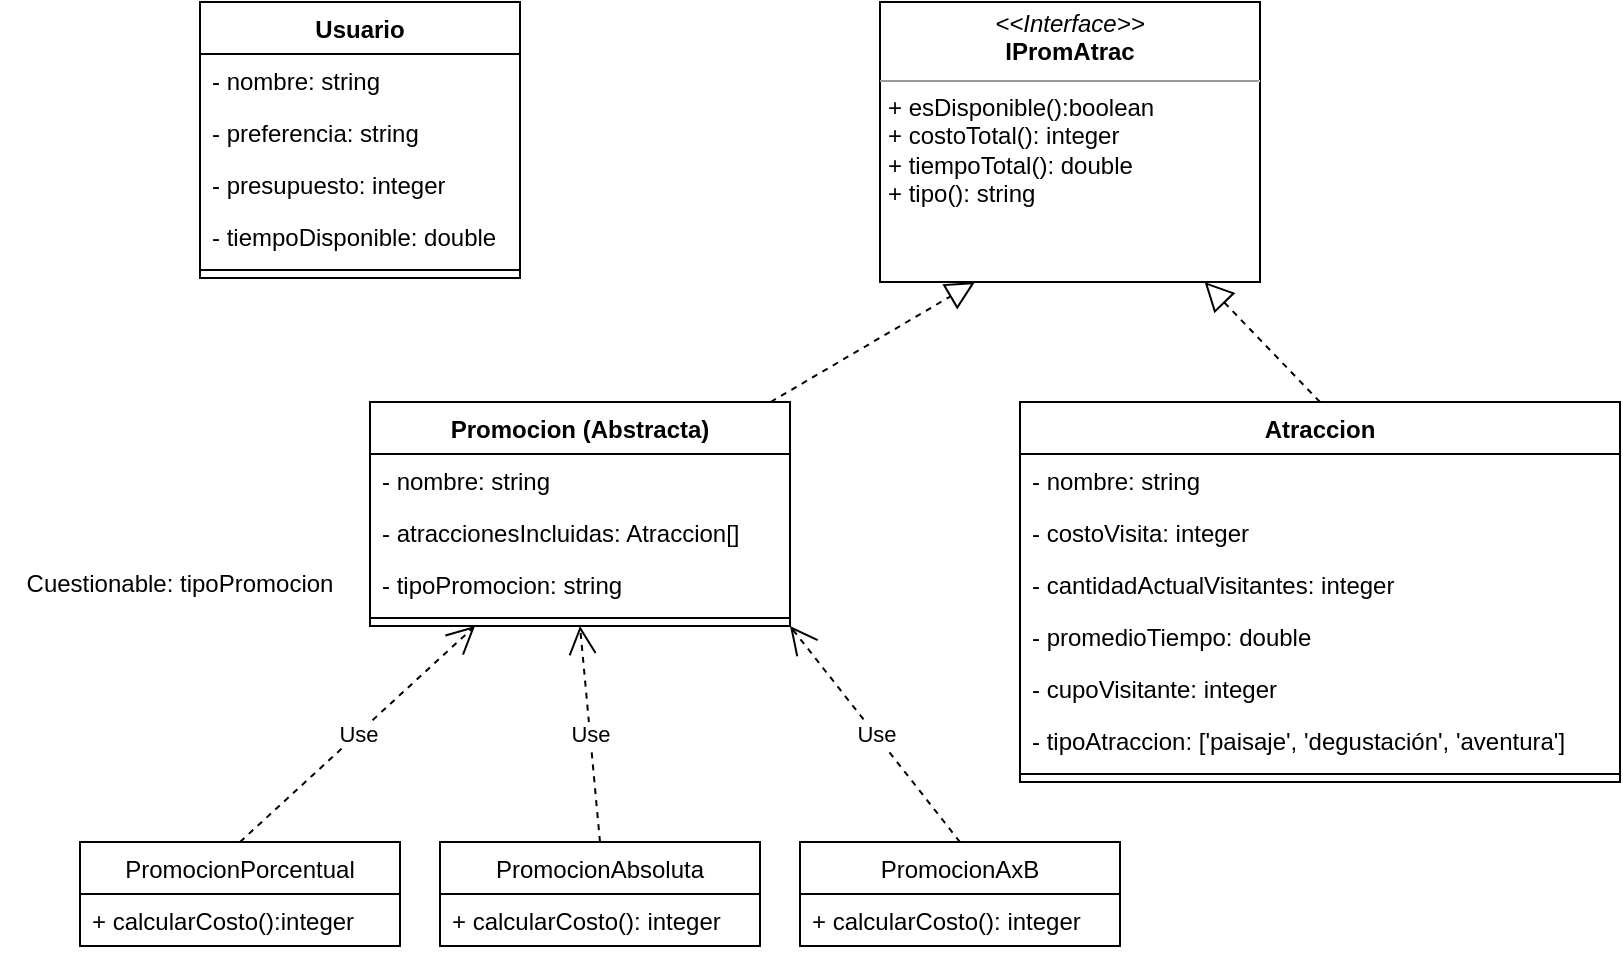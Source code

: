 <mxfile version="13.9.2" type="device"><diagram name="Page-1" id="e7e014a7-5840-1c2e-5031-d8a46d1fe8dd"><mxGraphModel dx="868" dy="482" grid="1" gridSize="10" guides="1" tooltips="1" connect="1" arrows="1" fold="1" page="1" pageScale="1" pageWidth="1169" pageHeight="826" background="#ffffff" math="0" shadow="0"><root><mxCell id="0"/><mxCell id="1" parent="0"/><mxCell id="nW7Qyi-XuOx1G2LHs4Q6-41" value="Usuario" style="swimlane;fontStyle=1;align=center;verticalAlign=top;childLayout=stackLayout;horizontal=1;startSize=26;horizontalStack=0;resizeParent=1;resizeParentMax=0;resizeLast=0;collapsible=1;marginBottom=0;" vertex="1" parent="1"><mxGeometry x="100" y="60" width="160" height="138" as="geometry"/></mxCell><mxCell id="nW7Qyi-XuOx1G2LHs4Q6-42" value="- nombre: string" style="text;strokeColor=none;fillColor=none;align=left;verticalAlign=top;spacingLeft=4;spacingRight=4;overflow=hidden;rotatable=0;points=[[0,0.5],[1,0.5]];portConstraint=eastwest;" vertex="1" parent="nW7Qyi-XuOx1G2LHs4Q6-41"><mxGeometry y="26" width="160" height="26" as="geometry"/></mxCell><mxCell id="nW7Qyi-XuOx1G2LHs4Q6-53" value="- preferencia: string" style="text;strokeColor=none;fillColor=none;align=left;verticalAlign=top;spacingLeft=4;spacingRight=4;overflow=hidden;rotatable=0;points=[[0,0.5],[1,0.5]];portConstraint=eastwest;" vertex="1" parent="nW7Qyi-XuOx1G2LHs4Q6-41"><mxGeometry y="52" width="160" height="26" as="geometry"/></mxCell><mxCell id="nW7Qyi-XuOx1G2LHs4Q6-54" value="- presupuesto: integer" style="text;strokeColor=none;fillColor=none;align=left;verticalAlign=top;spacingLeft=4;spacingRight=4;overflow=hidden;rotatable=0;points=[[0,0.5],[1,0.5]];portConstraint=eastwest;" vertex="1" parent="nW7Qyi-XuOx1G2LHs4Q6-41"><mxGeometry y="78" width="160" height="26" as="geometry"/></mxCell><mxCell id="nW7Qyi-XuOx1G2LHs4Q6-55" value="- tiempoDisponible: double" style="text;strokeColor=none;fillColor=none;align=left;verticalAlign=top;spacingLeft=4;spacingRight=4;overflow=hidden;rotatable=0;points=[[0,0.5],[1,0.5]];portConstraint=eastwest;" vertex="1" parent="nW7Qyi-XuOx1G2LHs4Q6-41"><mxGeometry y="104" width="160" height="26" as="geometry"/></mxCell><mxCell id="nW7Qyi-XuOx1G2LHs4Q6-43" value="" style="line;strokeWidth=1;fillColor=none;align=left;verticalAlign=middle;spacingTop=-1;spacingLeft=3;spacingRight=3;rotatable=0;labelPosition=right;points=[];portConstraint=eastwest;" vertex="1" parent="nW7Qyi-XuOx1G2LHs4Q6-41"><mxGeometry y="130" width="160" height="8" as="geometry"/></mxCell><mxCell id="nW7Qyi-XuOx1G2LHs4Q6-45" value="Promocion (Abstracta)" style="swimlane;fontStyle=1;align=center;verticalAlign=top;childLayout=stackLayout;horizontal=1;startSize=26;horizontalStack=0;resizeParent=1;resizeParentMax=0;resizeLast=0;collapsible=1;marginBottom=0;" vertex="1" parent="1"><mxGeometry x="185" y="260" width="210" height="112" as="geometry"/></mxCell><mxCell id="nW7Qyi-XuOx1G2LHs4Q6-46" value="- nombre: string" style="text;strokeColor=none;fillColor=none;align=left;verticalAlign=top;spacingLeft=4;spacingRight=4;overflow=hidden;rotatable=0;points=[[0,0.5],[1,0.5]];portConstraint=eastwest;" vertex="1" parent="nW7Qyi-XuOx1G2LHs4Q6-45"><mxGeometry y="26" width="210" height="26" as="geometry"/></mxCell><mxCell id="nW7Qyi-XuOx1G2LHs4Q6-61" value="- atraccionesIncluidas: Atraccion[]" style="text;strokeColor=none;fillColor=none;align=left;verticalAlign=top;spacingLeft=4;spacingRight=4;overflow=hidden;rotatable=0;points=[[0,0.5],[1,0.5]];portConstraint=eastwest;" vertex="1" parent="nW7Qyi-XuOx1G2LHs4Q6-45"><mxGeometry y="52" width="210" height="26" as="geometry"/></mxCell><mxCell id="nW7Qyi-XuOx1G2LHs4Q6-79" value="- tipoPromocion: string" style="text;strokeColor=none;fillColor=none;align=left;verticalAlign=top;spacingLeft=4;spacingRight=4;overflow=hidden;rotatable=0;points=[[0,0.5],[1,0.5]];portConstraint=eastwest;" vertex="1" parent="nW7Qyi-XuOx1G2LHs4Q6-45"><mxGeometry y="78" width="210" height="26" as="geometry"/></mxCell><mxCell id="nW7Qyi-XuOx1G2LHs4Q6-47" value="" style="line;strokeWidth=1;fillColor=none;align=left;verticalAlign=middle;spacingTop=-1;spacingLeft=3;spacingRight=3;rotatable=0;labelPosition=right;points=[];portConstraint=eastwest;" vertex="1" parent="nW7Qyi-XuOx1G2LHs4Q6-45"><mxGeometry y="104" width="210" height="8" as="geometry"/></mxCell><mxCell id="nW7Qyi-XuOx1G2LHs4Q6-49" value="Atraccion" style="swimlane;fontStyle=1;align=center;verticalAlign=top;childLayout=stackLayout;horizontal=1;startSize=26;horizontalStack=0;resizeParent=1;resizeParentMax=0;resizeLast=0;collapsible=1;marginBottom=0;" vertex="1" parent="1"><mxGeometry x="510" y="260" width="300" height="190" as="geometry"/></mxCell><mxCell id="nW7Qyi-XuOx1G2LHs4Q6-50" value="- nombre: string" style="text;strokeColor=none;fillColor=none;align=left;verticalAlign=top;spacingLeft=4;spacingRight=4;overflow=hidden;rotatable=0;points=[[0,0.5],[1,0.5]];portConstraint=eastwest;" vertex="1" parent="nW7Qyi-XuOx1G2LHs4Q6-49"><mxGeometry y="26" width="300" height="26" as="geometry"/></mxCell><mxCell id="nW7Qyi-XuOx1G2LHs4Q6-56" value="- costoVisita: integer" style="text;strokeColor=none;fillColor=none;align=left;verticalAlign=top;spacingLeft=4;spacingRight=4;overflow=hidden;rotatable=0;points=[[0,0.5],[1,0.5]];portConstraint=eastwest;" vertex="1" parent="nW7Qyi-XuOx1G2LHs4Q6-49"><mxGeometry y="52" width="300" height="26" as="geometry"/></mxCell><mxCell id="nW7Qyi-XuOx1G2LHs4Q6-84" value="- cantidadActualVisitantes: integer" style="text;strokeColor=none;fillColor=none;align=left;verticalAlign=top;spacingLeft=4;spacingRight=4;overflow=hidden;rotatable=0;points=[[0,0.5],[1,0.5]];portConstraint=eastwest;" vertex="1" parent="nW7Qyi-XuOx1G2LHs4Q6-49"><mxGeometry y="78" width="300" height="26" as="geometry"/></mxCell><mxCell id="nW7Qyi-XuOx1G2LHs4Q6-57" value="- promedioTiempo: double" style="text;strokeColor=none;fillColor=none;align=left;verticalAlign=top;spacingLeft=4;spacingRight=4;overflow=hidden;rotatable=0;points=[[0,0.5],[1,0.5]];portConstraint=eastwest;" vertex="1" parent="nW7Qyi-XuOx1G2LHs4Q6-49"><mxGeometry y="104" width="300" height="26" as="geometry"/></mxCell><mxCell id="nW7Qyi-XuOx1G2LHs4Q6-58" value="- cupoVisitante: integer" style="text;strokeColor=none;fillColor=none;align=left;verticalAlign=top;spacingLeft=4;spacingRight=4;overflow=hidden;rotatable=0;points=[[0,0.5],[1,0.5]];portConstraint=eastwest;" vertex="1" parent="nW7Qyi-XuOx1G2LHs4Q6-49"><mxGeometry y="130" width="300" height="26" as="geometry"/></mxCell><mxCell id="nW7Qyi-XuOx1G2LHs4Q6-59" value="- tipoAtraccion: ['paisaje', 'degustación', 'aventura']" style="text;strokeColor=none;fillColor=none;align=left;verticalAlign=top;spacingLeft=4;spacingRight=4;overflow=hidden;rotatable=0;points=[[0,0.5],[1,0.5]];portConstraint=eastwest;" vertex="1" parent="nW7Qyi-XuOx1G2LHs4Q6-49"><mxGeometry y="156" width="300" height="26" as="geometry"/></mxCell><mxCell id="nW7Qyi-XuOx1G2LHs4Q6-51" value="" style="line;strokeWidth=1;fillColor=none;align=left;verticalAlign=middle;spacingTop=-1;spacingLeft=3;spacingRight=3;rotatable=0;labelPosition=right;points=[];portConstraint=eastwest;" vertex="1" parent="nW7Qyi-XuOx1G2LHs4Q6-49"><mxGeometry y="182" width="300" height="8" as="geometry"/></mxCell><mxCell id="nW7Qyi-XuOx1G2LHs4Q6-63" value="PromocionAbsoluta" style="swimlane;fontStyle=0;childLayout=stackLayout;horizontal=1;startSize=26;fillColor=none;horizontalStack=0;resizeParent=1;resizeParentMax=0;resizeLast=0;collapsible=1;marginBottom=0;" vertex="1" parent="1"><mxGeometry x="220" y="480" width="160" height="52" as="geometry"/></mxCell><mxCell id="nW7Qyi-XuOx1G2LHs4Q6-64" value="+ calcularCosto(): integer" style="text;strokeColor=none;fillColor=none;align=left;verticalAlign=top;spacingLeft=4;spacingRight=4;overflow=hidden;rotatable=0;points=[[0,0.5],[1,0.5]];portConstraint=eastwest;" vertex="1" parent="nW7Qyi-XuOx1G2LHs4Q6-63"><mxGeometry y="26" width="160" height="26" as="geometry"/></mxCell><mxCell id="nW7Qyi-XuOx1G2LHs4Q6-67" value="PromocionAxB" style="swimlane;fontStyle=0;childLayout=stackLayout;horizontal=1;startSize=26;fillColor=none;horizontalStack=0;resizeParent=1;resizeParentMax=0;resizeLast=0;collapsible=1;marginBottom=0;" vertex="1" parent="1"><mxGeometry x="400" y="480" width="160" height="52" as="geometry"/></mxCell><mxCell id="nW7Qyi-XuOx1G2LHs4Q6-68" value="+ calcularCosto(): integer" style="text;strokeColor=none;fillColor=none;align=left;verticalAlign=top;spacingLeft=4;spacingRight=4;overflow=hidden;rotatable=0;points=[[0,0.5],[1,0.5]];portConstraint=eastwest;" vertex="1" parent="nW7Qyi-XuOx1G2LHs4Q6-67"><mxGeometry y="26" width="160" height="26" as="geometry"/></mxCell><mxCell id="nW7Qyi-XuOx1G2LHs4Q6-71" value="PromocionPorcentual" style="swimlane;fontStyle=0;childLayout=stackLayout;horizontal=1;startSize=26;fillColor=none;horizontalStack=0;resizeParent=1;resizeParentMax=0;resizeLast=0;collapsible=1;marginBottom=0;" vertex="1" parent="1"><mxGeometry x="40" y="480" width="160" height="52" as="geometry"/></mxCell><mxCell id="nW7Qyi-XuOx1G2LHs4Q6-72" value="+ calcularCosto():integer" style="text;strokeColor=none;fillColor=none;align=left;verticalAlign=top;spacingLeft=4;spacingRight=4;overflow=hidden;rotatable=0;points=[[0,0.5],[1,0.5]];portConstraint=eastwest;" vertex="1" parent="nW7Qyi-XuOx1G2LHs4Q6-71"><mxGeometry y="26" width="160" height="26" as="geometry"/></mxCell><mxCell id="nW7Qyi-XuOx1G2LHs4Q6-75" value="Use" style="endArrow=open;endSize=12;dashed=1;html=1;exitX=0.5;exitY=0;exitDx=0;exitDy=0;entryX=0.25;entryY=1;entryDx=0;entryDy=0;" edge="1" parent="1" source="nW7Qyi-XuOx1G2LHs4Q6-71" target="nW7Qyi-XuOx1G2LHs4Q6-45"><mxGeometry width="160" relative="1" as="geometry"><mxPoint x="50" y="420" as="sourcePoint"/><mxPoint x="266.737" y="398" as="targetPoint"/></mxGeometry></mxCell><mxCell id="nW7Qyi-XuOx1G2LHs4Q6-76" value="Use" style="endArrow=open;endSize=12;dashed=1;html=1;exitX=0.5;exitY=0;exitDx=0;exitDy=0;entryX=0.5;entryY=1;entryDx=0;entryDy=0;" edge="1" parent="1" source="nW7Qyi-XuOx1G2LHs4Q6-63" target="nW7Qyi-XuOx1G2LHs4Q6-45"><mxGeometry width="160" relative="1" as="geometry"><mxPoint x="120" y="490" as="sourcePoint"/><mxPoint x="280" y="380" as="targetPoint"/></mxGeometry></mxCell><mxCell id="nW7Qyi-XuOx1G2LHs4Q6-77" value="Use" style="endArrow=open;endSize=12;dashed=1;html=1;exitX=0.5;exitY=0;exitDx=0;exitDy=0;entryX=1;entryY=1;entryDx=0;entryDy=0;" edge="1" parent="1" source="nW7Qyi-XuOx1G2LHs4Q6-67" target="nW7Qyi-XuOx1G2LHs4Q6-45"><mxGeometry width="160" relative="1" as="geometry"><mxPoint x="300" y="490" as="sourcePoint"/><mxPoint x="316" y="398" as="targetPoint"/></mxGeometry></mxCell><mxCell id="nW7Qyi-XuOx1G2LHs4Q6-80" value="Cuestionable: tipoPromocion" style="text;html=1;strokeColor=none;fillColor=none;align=center;verticalAlign=middle;whiteSpace=wrap;rounded=0;" vertex="1" parent="1"><mxGeometry y="341" width="180" height="20" as="geometry"/></mxCell><mxCell id="nW7Qyi-XuOx1G2LHs4Q6-81" value="&lt;p style=&quot;margin: 0px ; margin-top: 4px ; text-align: center&quot;&gt;&lt;i&gt;&amp;lt;&amp;lt;Interface&amp;gt;&amp;gt;&lt;/i&gt;&lt;br&gt;&lt;b&gt;IPromAtrac&lt;/b&gt;&lt;/p&gt;&lt;hr size=&quot;1&quot;&gt;&lt;p style=&quot;margin: 0px ; margin-left: 4px&quot;&gt;&lt;span&gt;+ esDisponible():boolean&lt;/span&gt;&lt;br&gt;&lt;/p&gt;&lt;p style=&quot;margin: 0px ; margin-left: 4px&quot;&gt;+ costoTotal(): integer&lt;/p&gt;&lt;p style=&quot;margin: 0px ; margin-left: 4px&quot;&gt;+ tiempoTotal(): double&lt;/p&gt;&lt;p style=&quot;margin: 0px ; margin-left: 4px&quot;&gt;+ tipo(): string&lt;/p&gt;" style="verticalAlign=top;align=left;overflow=fill;fontSize=12;fontFamily=Helvetica;html=1;" vertex="1" parent="1"><mxGeometry x="440" y="60" width="190" height="140" as="geometry"/></mxCell><mxCell id="nW7Qyi-XuOx1G2LHs4Q6-82" value="" style="endArrow=block;dashed=1;endFill=0;endSize=12;html=1;entryX=0.25;entryY=1;entryDx=0;entryDy=0;" edge="1" parent="1" source="nW7Qyi-XuOx1G2LHs4Q6-45" target="nW7Qyi-XuOx1G2LHs4Q6-81"><mxGeometry width="160" relative="1" as="geometry"><mxPoint x="310" y="340" as="sourcePoint"/><mxPoint x="470" y="340" as="targetPoint"/></mxGeometry></mxCell><mxCell id="nW7Qyi-XuOx1G2LHs4Q6-83" value="" style="endArrow=block;dashed=1;endFill=0;endSize=12;html=1;exitX=0.5;exitY=0;exitDx=0;exitDy=0;" edge="1" parent="1" source="nW7Qyi-XuOx1G2LHs4Q6-49" target="nW7Qyi-XuOx1G2LHs4Q6-81"><mxGeometry width="160" relative="1" as="geometry"><mxPoint x="395.345" y="270" as="sourcePoint"/><mxPoint x="497.5" y="210" as="targetPoint"/></mxGeometry></mxCell></root></mxGraphModel></diagram></mxfile>